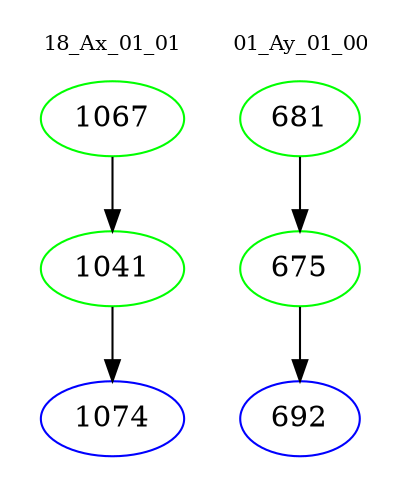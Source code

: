 digraph{
subgraph cluster_0 {
color = white
label = "18_Ax_01_01";
fontsize=10;
T0_1067 [label="1067", color="green"]
T0_1067 -> T0_1041 [color="black"]
T0_1041 [label="1041", color="green"]
T0_1041 -> T0_1074 [color="black"]
T0_1074 [label="1074", color="blue"]
}
subgraph cluster_1 {
color = white
label = "01_Ay_01_00";
fontsize=10;
T1_681 [label="681", color="green"]
T1_681 -> T1_675 [color="black"]
T1_675 [label="675", color="green"]
T1_675 -> T1_692 [color="black"]
T1_692 [label="692", color="blue"]
}
}
